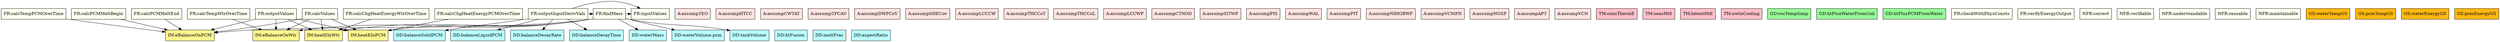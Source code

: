digraph allvsr {
	findMass -> wMass;
	findMass -> wVol;
	findMass -> tankVol;
	findMass -> eBalanceOnWtrRC;
	findMass -> eBalanceOnPCMRC;
	findMass -> heatEInWtrIM;
	findMass -> heatEInPCMRC;
	findMass -> inputValues;
	outputInputDerivVals -> tauW;
	outputInputDerivVals -> eta;
	outputInputDerivVals -> tauSP;
	outputInputDerivVals -> tauLP;
	outputInputDerivVals -> inputValues;
	outputInputDerivVals -> findMass;
	calcTempWtrOverTime -> eBalanceOnWtrRC;
	calcTempPCMOverTime -> eBalanceOnPCMRC;
	calcChgHeatEnergyWtrOverTime -> heatEInWtrIM;
	calcChgHeatEnergyPCMOverTime -> heatEInPCMRC;
	calcValues -> eBalanceOnWtrRC;
	calcValues -> eBalanceOnPCMRC;
	calcValues -> heatEInWtrIM;
	calcValues -> heatEInPCMRC;
	calcPCMMeltBegin -> eBalanceOnPCMRC;
	calcPCMMeltEnd -> eBalanceOnPCMRC;
	outputValues -> eBalanceOnWtrRC;
	outputValues -> eBalanceOnPCMRC;
	outputValues -> heatEInWtrIM;
	outputValues -> heatEInPCMRC;


	assumpTEO	[shape=box, color=black, style=filled, fillcolor=mistyrose, label="A:assumpTEO"];
	assumpHTCC	[shape=box, color=black, style=filled, fillcolor=mistyrose, label="A:assumpHTCC"];
	assumpCWTAT	[shape=box, color=black, style=filled, fillcolor=mistyrose, label="A:assumpCWTAT"];
	assumpTPCAV	[shape=box, color=black, style=filled, fillcolor=mistyrose, label="A:assumpTPCAV"];
	assumpDWPCoV	[shape=box, color=black, style=filled, fillcolor=mistyrose, label="A:assumpDWPCoV"];
	assumpSHECov	[shape=box, color=black, style=filled, fillcolor=mistyrose, label="A:assumpSHECov"];
	assumpLCCCW	[shape=box, color=black, style=filled, fillcolor=mistyrose, label="A:assumpLCCCW"];
	assumpTHCCoT	[shape=box, color=black, style=filled, fillcolor=mistyrose, label="A:assumpTHCCoT"];
	assumpTHCCoL	[shape=box, color=black, style=filled, fillcolor=mistyrose, label="A:assumpTHCCoL"];
	assumpLCCWP	[shape=box, color=black, style=filled, fillcolor=mistyrose, label="A:assumpLCCWP"];
	assumpCTNOD	[shape=box, color=black, style=filled, fillcolor=mistyrose, label="A:assumpCTNOD"];
	assumpSITWP	[shape=box, color=black, style=filled, fillcolor=mistyrose, label="A:assumpSITWP"];
	assumpPIS	[shape=box, color=black, style=filled, fillcolor=mistyrose, label="A:assumpPIS"];
	assumpWAL	[shape=box, color=black, style=filled, fillcolor=mistyrose, label="A:assumpWAL"];
	assumpPIT	[shape=box, color=black, style=filled, fillcolor=mistyrose, label="A:assumpPIT"];
	assumpNIHGBWP	[shape=box, color=black, style=filled, fillcolor=mistyrose, label="A:assumpNIHGBWP"];
	assumpVCMPN	[shape=box, color=black, style=filled, fillcolor=mistyrose, label="A:assumpVCMPN"];
	assumpNGSP	[shape=box, color=black, style=filled, fillcolor=mistyrose, label="A:assumpNGSP"];
	assumpAPT	[shape=box, color=black, style=filled, fillcolor=mistyrose, label="A:assumpAPT"];
	assumpVCN	[shape=box, color=black, style=filled, fillcolor=mistyrose, label="A:assumpVCN"];

	subgraph A {
	rank="same"
	{assumpTEO, assumpHTCC, assumpCWTAT, assumpTPCAV, assumpDWPCoV, assumpSHECov, assumpLCCCW, assumpTHCCoT, assumpTHCCoL, assumpLCCWP, assumpCTNOD, assumpSITWP, assumpPIS, assumpWAL, assumpPIT, assumpNIHGBWP, assumpVCMPN, assumpNGSP, assumpAPT, assumpVCN}
	}

	wMass	[shape=box, color=black, style=filled, fillcolor=paleturquoise1, label="DD:waterMass"];
	wVol	[shape=box, color=black, style=filled, fillcolor=paleturquoise1, label="DD:waterVolume.pcm"];
	tankVol	[shape=box, color=black, style=filled, fillcolor=paleturquoise1, label="DD:tankVolume"];
	tauW	[shape=box, color=black, style=filled, fillcolor=paleturquoise1, label="DD:balanceDecayRate"];
	eta	[shape=box, color=black, style=filled, fillcolor=paleturquoise1, label="DD:balanceDecayTime"];
	tauSP	[shape=box, color=black, style=filled, fillcolor=paleturquoise1, label="DD:balanceSolidPCM"];
	tauLP	[shape=box, color=black, style=filled, fillcolor=paleturquoise1, label="DD:balanceLiquidPCM"];
	htFusion	[shape=box, color=black, style=filled, fillcolor=paleturquoise1, label="DD:htFusion"];
	meltFrac	[shape=box, color=black, style=filled, fillcolor=paleturquoise1, label="DD:meltFrac"];
	aspectRatio	[shape=box, color=black, style=filled, fillcolor=paleturquoise1, label="DD:aspectRatio"];

	subgraph DD {
	rank="same"
	{wMass, wVol, tankVol, tauW, eta, tauSP, tauLP, htFusion, meltFrac, aspectRatio}
	}

	consThermECS	[shape=box, color=black, style=filled, fillcolor=pink, label="TM:consThermE"];
	sensHeat	[shape=box, color=black, style=filled, fillcolor=pink, label="TM:sensHtE"];
	latentHtETM	[shape=box, color=black, style=filled, fillcolor=pink, label="TM:latentHtE"];
	nwtnCoolingTM	[shape=box, color=black, style=filled, fillcolor=pink, label="TM:nwtnCooling"];

	subgraph TM {
	rank="same"
	{consThermECS, sensHeat, latentHtETM, nwtnCoolingTM}
	}

	rocTempSimpRC	[shape=box, color=black, style=filled, fillcolor=palegreen, label="GD:rocTempSimp"];
	htFluxC	[shape=box, color=black, style=filled, fillcolor=palegreen, label="GD:htFluxWaterFromCoil"];
	htFluxP	[shape=box, color=black, style=filled, fillcolor=palegreen, label="GD:htFluxPCMFromWater"];

	subgraph GD {
	rank="same"
	{rocTempSimpRC, htFluxC, htFluxP}
	}

	eBalanceOnWtrRC	[shape=box, color=black, style=filled, fillcolor=khaki1, label="IM:eBalanceOnWtr"];
	eBalanceOnPCMRC	[shape=box, color=black, style=filled, fillcolor=khaki1, label="IM:eBalanceOnPCM"];
	heatEInWtrIM	[shape=box, color=black, style=filled, fillcolor=khaki1, label="IM:heatEInWtr"];
	heatEInPCMRC	[shape=box, color=black, style=filled, fillcolor=khaki1, label="IM:heatEInPCM"];

	subgraph IM {
	rank="same"
	{eBalanceOnWtrRC, eBalanceOnPCMRC, heatEInWtrIM, heatEInPCMRC}
	}

	inputValues	[shape=box, color=black, style=filled, fillcolor=ivory, label="FR:inputValues"];
	findMass	[shape=box, color=black, style=filled, fillcolor=ivory, label="FR:findMass"];
	checkWithPhysConsts	[shape=box, color=black, style=filled, fillcolor=ivory, label="FR:checkWithPhysConsts"];
	outputInputDerivVals	[shape=box, color=black, style=filled, fillcolor=ivory, label="FR:outputInputDerivVals"];
	calcTempWtrOverTime	[shape=box, color=black, style=filled, fillcolor=ivory, label="FR:calcTempWtrOverTime"];
	calcTempPCMOverTime	[shape=box, color=black, style=filled, fillcolor=ivory, label="FR:calcTempPCMOverTime"];
	calcChgHeatEnergyWtrOverTime	[shape=box, color=black, style=filled, fillcolor=ivory, label="FR:calcChgHeatEnergyWtrOverTime"];
	calcChgHeatEnergyPCMOverTime	[shape=box, color=black, style=filled, fillcolor=ivory, label="FR:calcChgHeatEnergyPCMOverTime"];
	calcValues	[shape=box, color=black, style=filled, fillcolor=ivory, label="FR:calcValues"];
	verifyEnergyOutput	[shape=box, color=black, style=filled, fillcolor=ivory, label="FR:verifyEnergyOutput"];
	calcPCMMeltBegin	[shape=box, color=black, style=filled, fillcolor=ivory, label="FR:calcPCMMeltBegin"];
	calcPCMMeltEnd	[shape=box, color=black, style=filled, fillcolor=ivory, label="FR:calcPCMMeltEnd"];
	outputValues	[shape=box, color=black, style=filled, fillcolor=ivory, label="FR:outputValues"];
	correct	[shape=box, color=black, style=filled, fillcolor=ivory, label="NFR:correct"];
	verifiable	[shape=box, color=black, style=filled, fillcolor=ivory, label="NFR:verifiable"];
	understandable	[shape=box, color=black, style=filled, fillcolor=ivory, label="NFR:understandable"];
	reusable	[shape=box, color=black, style=filled, fillcolor=ivory, label="NFR:reusable"];
	maintainable	[shape=box, color=black, style=filled, fillcolor=ivory, label="NFR:maintainable"];

	subgraph FR {
	rank="same"
	{inputValues, findMass, checkWithPhysConsts, outputInputDerivVals, calcTempWtrOverTime, calcTempPCMOverTime, calcChgHeatEnergyWtrOverTime, calcChgHeatEnergyPCMOverTime, calcValues, verifyEnergyOutput, calcPCMMeltBegin, calcPCMMeltEnd, outputValues, correct, verifiable, understandable, reusable, maintainable}
	}

	waterTempGS	[shape=box, color=black, style=filled, fillcolor=darkgoldenrod1, label="GS:waterTempGS"];
	pcmTempGS	[shape=box, color=black, style=filled, fillcolor=darkgoldenrod1, label="GS:pcmTempGS"];
	waterEnergyGS	[shape=box, color=black, style=filled, fillcolor=darkgoldenrod1, label="GS:waterEnergyGS"];
	pcmEnergyGS	[shape=box, color=black, style=filled, fillcolor=darkgoldenrod1, label="GS:pcmEnergyGS"];

	subgraph GS {
	rank="same"
	{waterTempGS, pcmTempGS, waterEnergyGS, pcmEnergyGS}
	}

}
